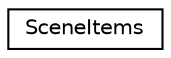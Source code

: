 digraph "Graphical Class Hierarchy"
{
 // LATEX_PDF_SIZE
  edge [fontname="Helvetica",fontsize="10",labelfontname="Helvetica",labelfontsize="10"];
  node [fontname="Helvetica",fontsize="10",shape=record];
  rankdir="LR";
  Node0 [label="SceneItems",height=0.2,width=0.4,color="black", fillcolor="white", style="filled",URL="$structSceneItems.html",tooltip="Items in the scene."];
}
